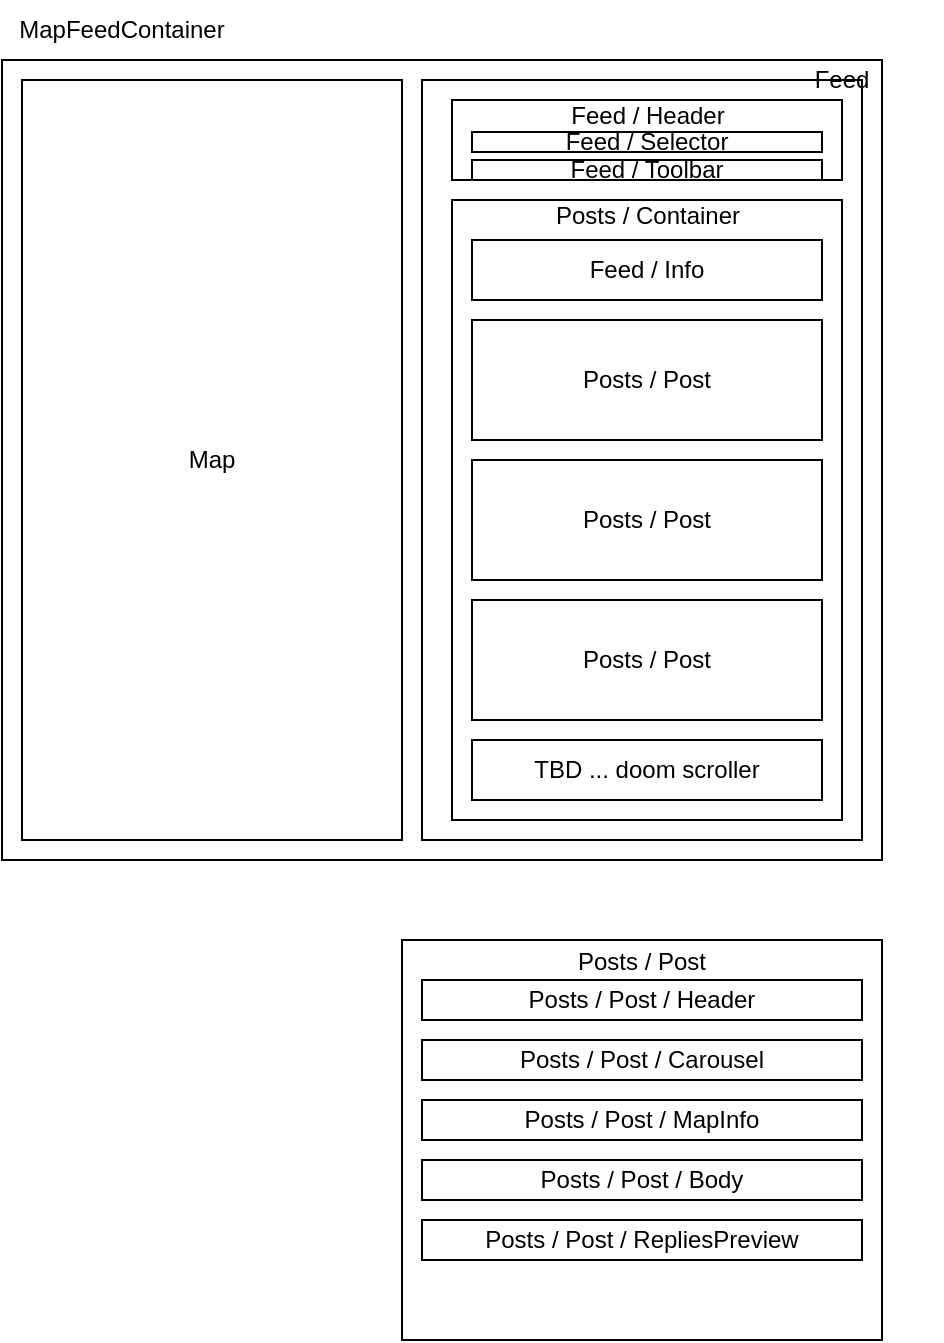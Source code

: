 <mxfile version="21.3.8" type="device">
  <diagram name="Map Feed" id="xxmkZ5tdrEFni9h6UWce">
    <mxGraphModel dx="852" dy="633" grid="1" gridSize="10" guides="1" tooltips="1" connect="1" arrows="1" fold="1" page="1" pageScale="1" pageWidth="850" pageHeight="1100" math="0" shadow="0">
      <root>
        <mxCell id="0" />
        <mxCell id="1" parent="0" />
        <mxCell id="FJNZiD6jvtGV8BmCbmXX-1" value="" style="rounded=0;whiteSpace=wrap;html=1;" vertex="1" parent="1">
          <mxGeometry x="200" y="80" width="440" height="400" as="geometry" />
        </mxCell>
        <mxCell id="FJNZiD6jvtGV8BmCbmXX-2" value="Map" style="rounded=0;whiteSpace=wrap;html=1;" vertex="1" parent="1">
          <mxGeometry x="210" y="90" width="190" height="380" as="geometry" />
        </mxCell>
        <mxCell id="FJNZiD6jvtGV8BmCbmXX-3" value="" style="rounded=0;whiteSpace=wrap;html=1;" vertex="1" parent="1">
          <mxGeometry x="410" y="90" width="220" height="380" as="geometry" />
        </mxCell>
        <mxCell id="FJNZiD6jvtGV8BmCbmXX-4" value="" style="rounded=0;whiteSpace=wrap;html=1;" vertex="1" parent="1">
          <mxGeometry x="425" y="100" width="195" height="40" as="geometry" />
        </mxCell>
        <mxCell id="FJNZiD6jvtGV8BmCbmXX-5" value="" style="rounded=0;whiteSpace=wrap;html=1;" vertex="1" parent="1">
          <mxGeometry x="425" y="150" width="195" height="310" as="geometry" />
        </mxCell>
        <mxCell id="FJNZiD6jvtGV8BmCbmXX-6" value="MapFeedContainer" style="text;html=1;strokeColor=none;fillColor=none;align=center;verticalAlign=middle;whiteSpace=wrap;rounded=0;" vertex="1" parent="1">
          <mxGeometry x="200" y="50" width="120" height="30" as="geometry" />
        </mxCell>
        <mxCell id="FJNZiD6jvtGV8BmCbmXX-7" value="Feed" style="text;html=1;strokeColor=none;fillColor=none;align=center;verticalAlign=middle;whiteSpace=wrap;rounded=0;" vertex="1" parent="1">
          <mxGeometry x="570" y="75" width="100" height="30" as="geometry" />
        </mxCell>
        <mxCell id="FJNZiD6jvtGV8BmCbmXX-8" value="Feed / Header" style="text;html=1;strokeColor=none;fillColor=none;align=center;verticalAlign=middle;whiteSpace=wrap;rounded=0;" vertex="1" parent="1">
          <mxGeometry x="447.5" y="105" width="150" height="5" as="geometry" />
        </mxCell>
        <mxCell id="FJNZiD6jvtGV8BmCbmXX-9" value="Posts / Container" style="text;html=1;strokeColor=none;fillColor=none;align=center;verticalAlign=middle;whiteSpace=wrap;rounded=0;" vertex="1" parent="1">
          <mxGeometry x="447.5" y="148" width="150" height="20" as="geometry" />
        </mxCell>
        <mxCell id="FJNZiD6jvtGV8BmCbmXX-10" value="Posts / Post" style="rounded=0;whiteSpace=wrap;html=1;" vertex="1" parent="1">
          <mxGeometry x="435" y="210" width="175" height="60" as="geometry" />
        </mxCell>
        <mxCell id="FJNZiD6jvtGV8BmCbmXX-11" value="Posts / Post" style="rounded=0;whiteSpace=wrap;html=1;" vertex="1" parent="1">
          <mxGeometry x="435" y="280" width="175" height="60" as="geometry" />
        </mxCell>
        <mxCell id="FJNZiD6jvtGV8BmCbmXX-12" value="Posts / Post" style="rounded=0;whiteSpace=wrap;html=1;" vertex="1" parent="1">
          <mxGeometry x="435" y="350" width="175" height="60" as="geometry" />
        </mxCell>
        <mxCell id="FJNZiD6jvtGV8BmCbmXX-13" value="Feed / Selector" style="rounded=0;whiteSpace=wrap;html=1;" vertex="1" parent="1">
          <mxGeometry x="435" y="116" width="175" height="10" as="geometry" />
        </mxCell>
        <mxCell id="FJNZiD6jvtGV8BmCbmXX-14" value="Feed / Toolbar" style="rounded=0;whiteSpace=wrap;html=1;" vertex="1" parent="1">
          <mxGeometry x="435" y="130" width="175" height="10" as="geometry" />
        </mxCell>
        <mxCell id="FJNZiD6jvtGV8BmCbmXX-17" value="" style="rounded=0;whiteSpace=wrap;html=1;" vertex="1" parent="1">
          <mxGeometry x="400" y="520" width="240" height="200" as="geometry" />
        </mxCell>
        <mxCell id="FJNZiD6jvtGV8BmCbmXX-20" value="Posts / Post" style="text;html=1;strokeColor=none;fillColor=none;align=center;verticalAlign=middle;whiteSpace=wrap;rounded=0;" vertex="1" parent="1">
          <mxGeometry x="445" y="528" width="150" height="5" as="geometry" />
        </mxCell>
        <mxCell id="FJNZiD6jvtGV8BmCbmXX-21" value="Posts / Post / Header" style="rounded=0;whiteSpace=wrap;html=1;" vertex="1" parent="1">
          <mxGeometry x="410" y="540" width="220" height="20" as="geometry" />
        </mxCell>
        <mxCell id="FJNZiD6jvtGV8BmCbmXX-22" value="Feed / Info" style="rounded=0;whiteSpace=wrap;html=1;" vertex="1" parent="1">
          <mxGeometry x="435" y="170" width="175" height="30" as="geometry" />
        </mxCell>
        <mxCell id="FJNZiD6jvtGV8BmCbmXX-23" value="Posts / Post / Carousel" style="rounded=0;whiteSpace=wrap;html=1;" vertex="1" parent="1">
          <mxGeometry x="410" y="570" width="220" height="20" as="geometry" />
        </mxCell>
        <mxCell id="FJNZiD6jvtGV8BmCbmXX-25" value="Posts / Post / MapInfo" style="rounded=0;whiteSpace=wrap;html=1;" vertex="1" parent="1">
          <mxGeometry x="410" y="600" width="220" height="20" as="geometry" />
        </mxCell>
        <mxCell id="FJNZiD6jvtGV8BmCbmXX-26" value="Posts / Post / Body" style="rounded=0;whiteSpace=wrap;html=1;" vertex="1" parent="1">
          <mxGeometry x="410" y="630" width="220" height="20" as="geometry" />
        </mxCell>
        <mxCell id="FJNZiD6jvtGV8BmCbmXX-27" value="Posts / Post / RepliesPreview" style="rounded=0;whiteSpace=wrap;html=1;" vertex="1" parent="1">
          <mxGeometry x="410" y="660" width="220" height="20" as="geometry" />
        </mxCell>
        <mxCell id="FJNZiD6jvtGV8BmCbmXX-28" value="TBD ... doom scroller" style="rounded=0;whiteSpace=wrap;html=1;" vertex="1" parent="1">
          <mxGeometry x="435" y="420" width="175" height="30" as="geometry" />
        </mxCell>
      </root>
    </mxGraphModel>
  </diagram>
</mxfile>
